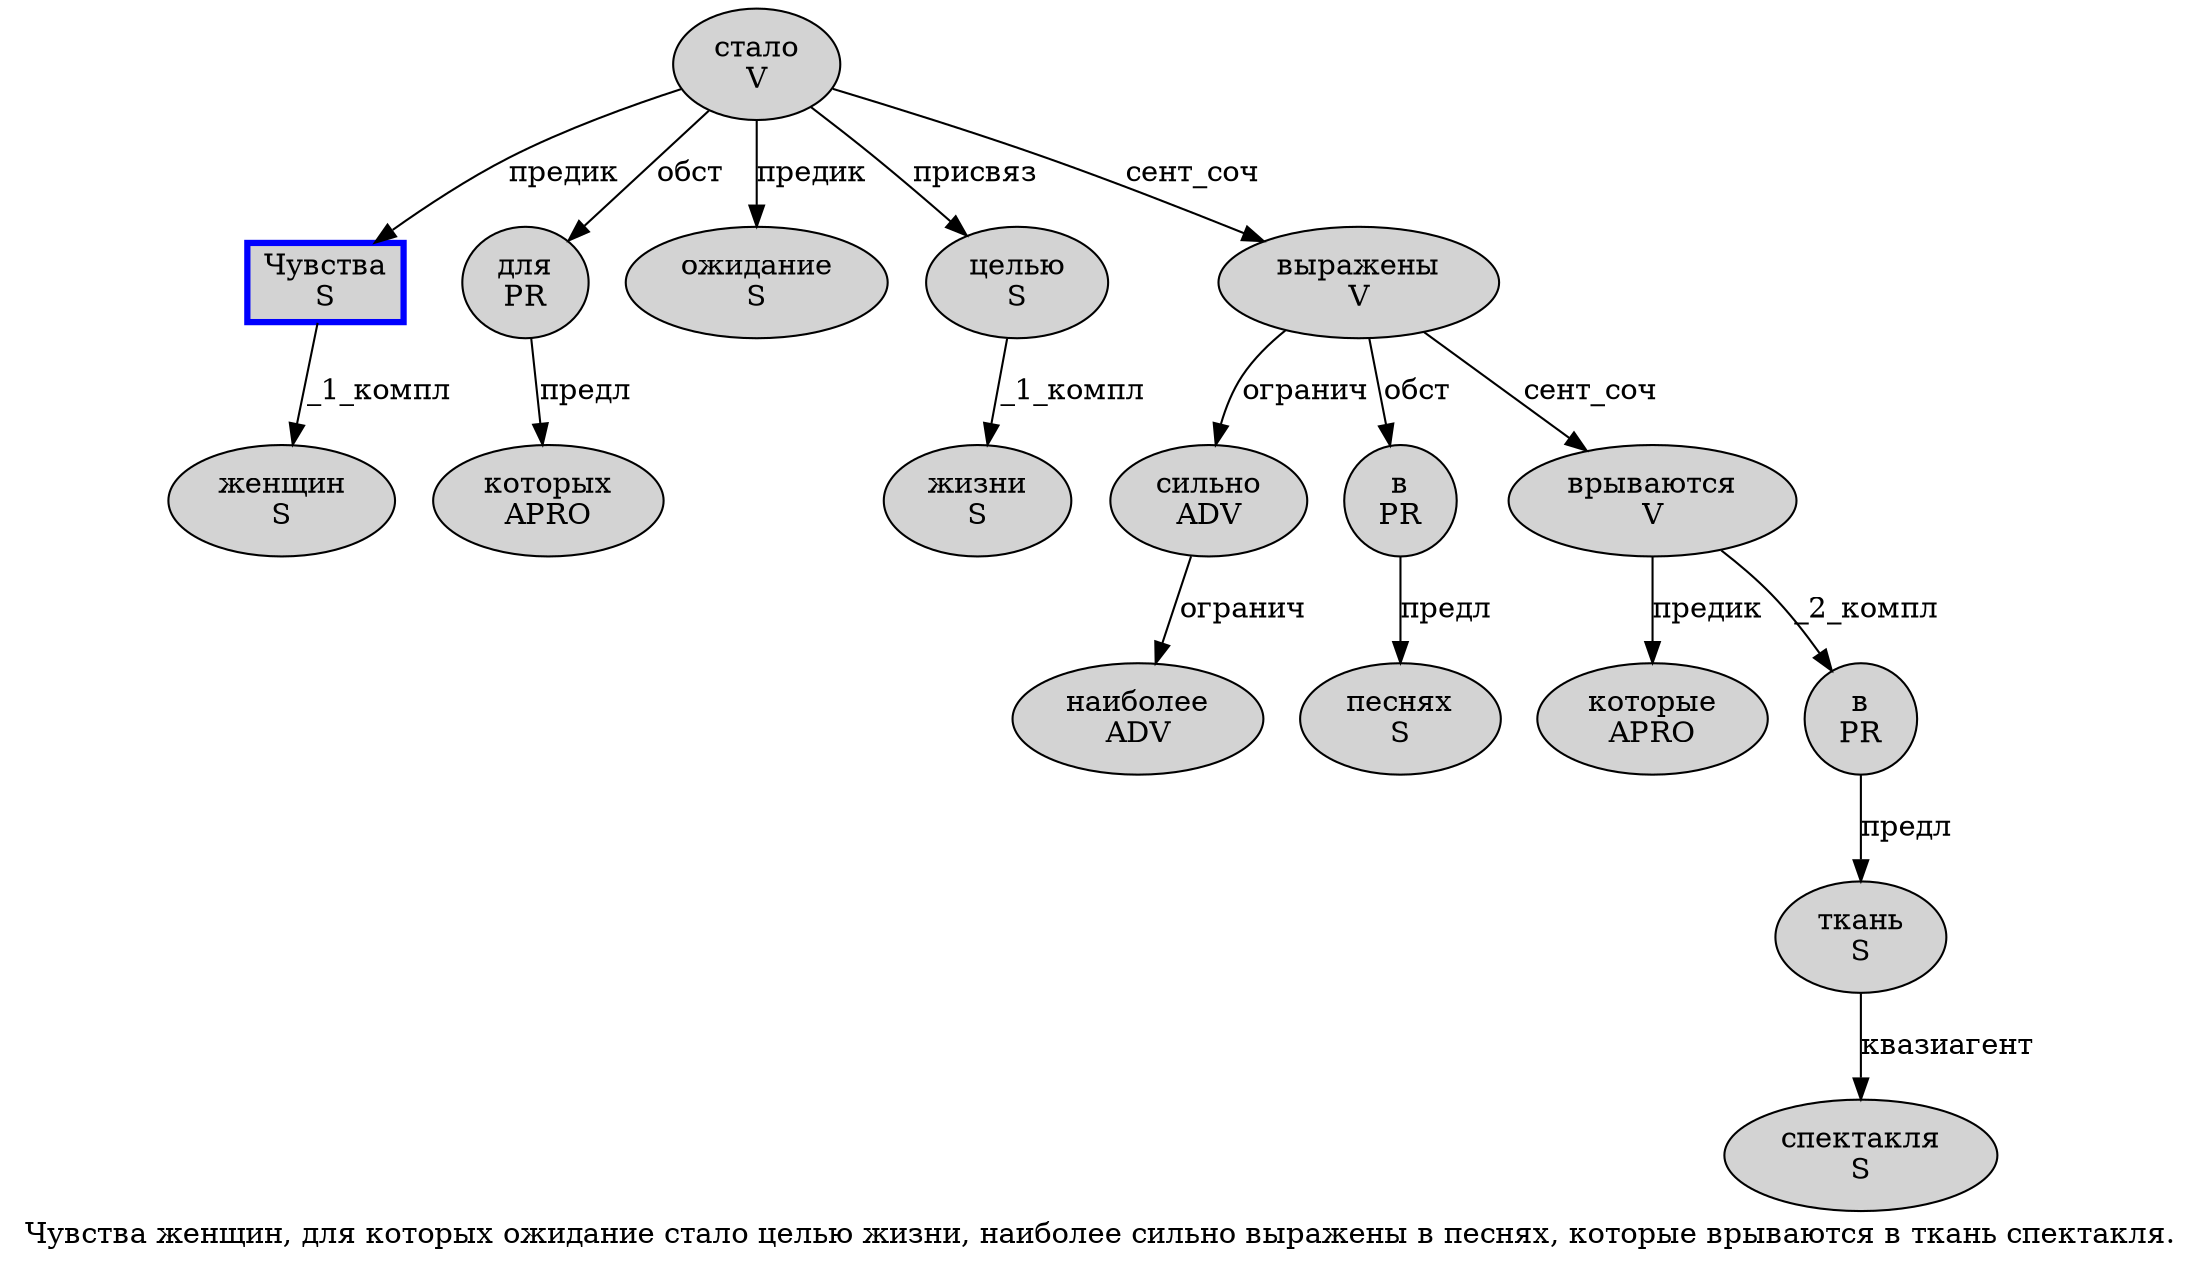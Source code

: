 digraph SENTENCE_707 {
	graph [label="Чувства женщин, для которых ожидание стало целью жизни, наиболее сильно выражены в песнях, которые врываются в ткань спектакля."]
	node [style=filled]
		0 [label="Чувства
S" color=blue fillcolor=lightgray penwidth=3 shape=box]
		1 [label="женщин
S" color="" fillcolor=lightgray penwidth=1 shape=ellipse]
		3 [label="для
PR" color="" fillcolor=lightgray penwidth=1 shape=ellipse]
		4 [label="которых
APRO" color="" fillcolor=lightgray penwidth=1 shape=ellipse]
		5 [label="ожидание
S" color="" fillcolor=lightgray penwidth=1 shape=ellipse]
		6 [label="стало
V" color="" fillcolor=lightgray penwidth=1 shape=ellipse]
		7 [label="целью
S" color="" fillcolor=lightgray penwidth=1 shape=ellipse]
		8 [label="жизни
S" color="" fillcolor=lightgray penwidth=1 shape=ellipse]
		10 [label="наиболее
ADV" color="" fillcolor=lightgray penwidth=1 shape=ellipse]
		11 [label="сильно
ADV" color="" fillcolor=lightgray penwidth=1 shape=ellipse]
		12 [label="выражены
V" color="" fillcolor=lightgray penwidth=1 shape=ellipse]
		13 [label="в
PR" color="" fillcolor=lightgray penwidth=1 shape=ellipse]
		14 [label="песнях
S" color="" fillcolor=lightgray penwidth=1 shape=ellipse]
		16 [label="которые
APRO" color="" fillcolor=lightgray penwidth=1 shape=ellipse]
		17 [label="врываются
V" color="" fillcolor=lightgray penwidth=1 shape=ellipse]
		18 [label="в
PR" color="" fillcolor=lightgray penwidth=1 shape=ellipse]
		19 [label="ткань
S" color="" fillcolor=lightgray penwidth=1 shape=ellipse]
		20 [label="спектакля
S" color="" fillcolor=lightgray penwidth=1 shape=ellipse]
			0 -> 1 [label="_1_компл"]
			13 -> 14 [label="предл"]
			18 -> 19 [label="предл"]
			7 -> 8 [label="_1_компл"]
			3 -> 4 [label="предл"]
			12 -> 11 [label="огранич"]
			12 -> 13 [label="обст"]
			12 -> 17 [label="сент_соч"]
			6 -> 0 [label="предик"]
			6 -> 3 [label="обст"]
			6 -> 5 [label="предик"]
			6 -> 7 [label="присвяз"]
			6 -> 12 [label="сент_соч"]
			17 -> 16 [label="предик"]
			17 -> 18 [label="_2_компл"]
			19 -> 20 [label="квазиагент"]
			11 -> 10 [label="огранич"]
}